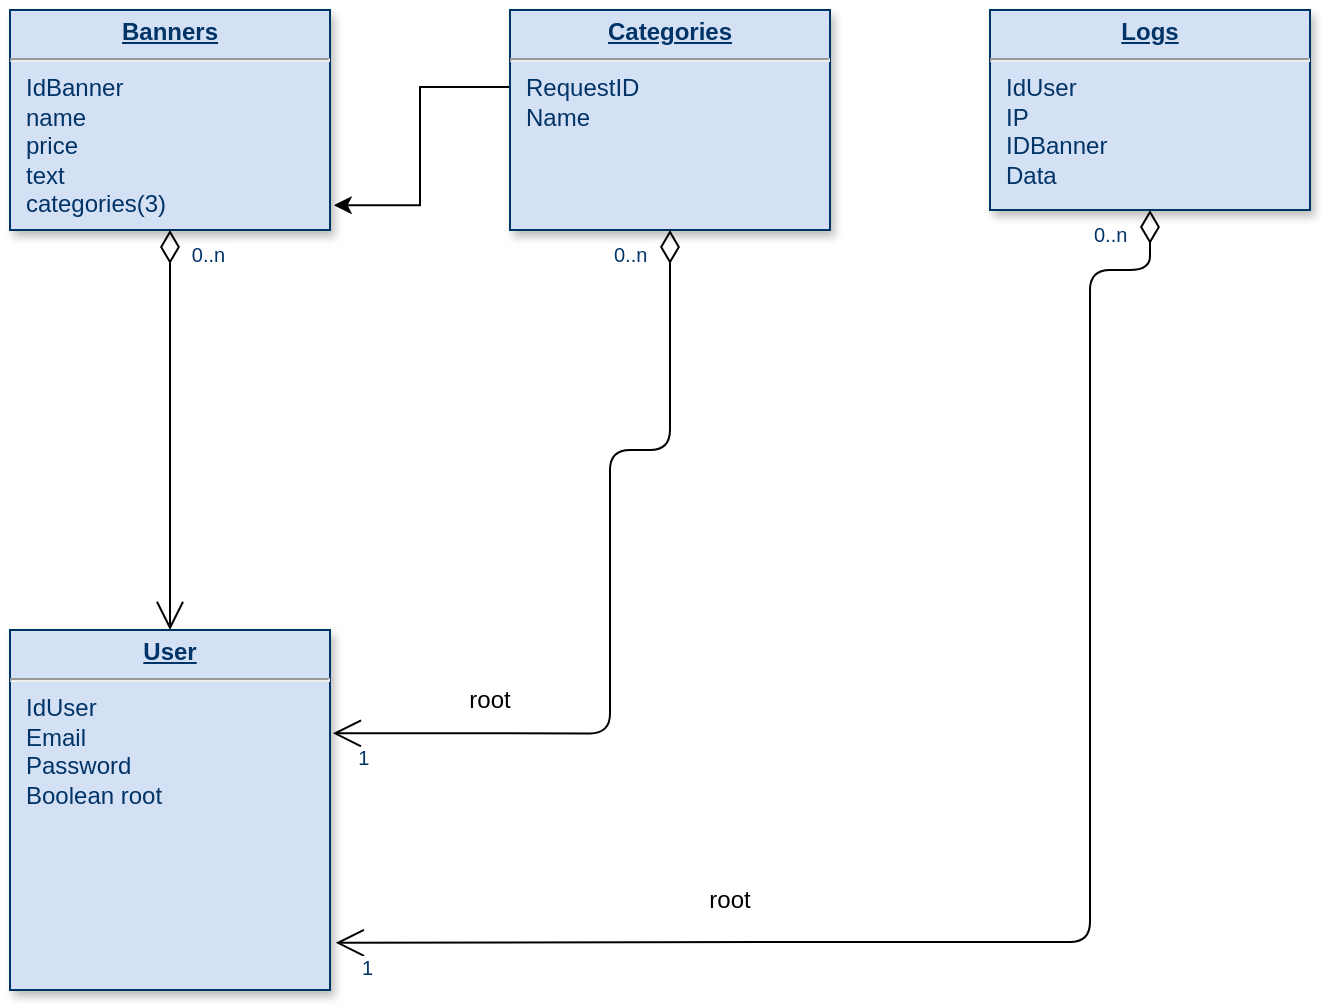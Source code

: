 <mxfile version="18.0.1" type="github">
  <diagram name="Page-1" id="efa7a0a1-bf9b-a30e-e6df-94a7791c09e9">
    <mxGraphModel dx="292" dy="548" grid="1" gridSize="10" guides="1" tooltips="1" connect="1" arrows="1" fold="1" page="1" pageScale="1" pageWidth="826" pageHeight="1169" background="none" math="0" shadow="0">
      <root>
        <mxCell id="0" />
        <mxCell id="1" parent="0" />
        <mxCell id="22" value="&lt;p style=&quot;margin: 0px; margin-top: 4px; text-align: center; text-decoration: underline;&quot;&gt;&lt;strong&gt;User&lt;/strong&gt;&lt;/p&gt;&lt;hr&gt;&lt;p style=&quot;margin: 0px; margin-left: 8px;&quot;&gt;IdUser&lt;/p&gt;&lt;p style=&quot;margin: 0px; margin-left: 8px;&quot;&gt;Email&lt;/p&gt;&lt;p style=&quot;margin: 0px; margin-left: 8px;&quot;&gt;Password&lt;/p&gt;&lt;p style=&quot;margin: 0px; margin-left: 8px;&quot;&gt;Boolean root&lt;/p&gt;" style="verticalAlign=top;align=left;overflow=fill;fontSize=12;fontFamily=Helvetica;html=1;strokeColor=#003366;shadow=1;fillColor=#D4E1F5;fontColor=#003366" parent="1" vertex="1">
          <mxGeometry x="950.0" y="410" width="160.0" height="180" as="geometry" />
        </mxCell>
        <mxCell id="23" value="&lt;p style=&quot;margin: 0px; margin-top: 4px; text-align: center; text-decoration: underline;&quot;&gt;&lt;strong&gt;Banners&lt;/strong&gt;&lt;/p&gt;&lt;hr&gt;&lt;p style=&quot;margin: 0px; margin-left: 8px;&quot;&gt;IdBanner&lt;/p&gt;&lt;p style=&quot;margin: 0px; margin-left: 8px;&quot;&gt;name&lt;/p&gt;&lt;p style=&quot;margin: 0px; margin-left: 8px;&quot;&gt;price&lt;/p&gt;&lt;p style=&quot;margin: 0px; margin-left: 8px;&quot;&gt;text&lt;/p&gt;&lt;p style=&quot;margin: 0px; margin-left: 8px;&quot;&gt;categories(3)&lt;/p&gt;" style="verticalAlign=top;align=left;overflow=fill;fontSize=12;fontFamily=Helvetica;html=1;strokeColor=#003366;shadow=1;fillColor=#D4E1F5;fontColor=#003366" parent="1" vertex="1">
          <mxGeometry x="950" y="100" width="160" height="110" as="geometry" />
        </mxCell>
        <mxCell id="NhdNOb5aXkDNTFYbiQFU-130" value="" style="edgeStyle=orthogonalEdgeStyle;rounded=0;orthogonalLoop=1;jettySize=auto;html=0;entryX=1.012;entryY=0.887;entryDx=0;entryDy=0;entryPerimeter=0;exitX=0.001;exitY=0.35;exitDx=0;exitDy=0;exitPerimeter=0;" edge="1" parent="1" source="35" target="23">
          <mxGeometry relative="1" as="geometry" />
        </mxCell>
        <mxCell id="35" value="&lt;p style=&quot;margin: 0px; margin-top: 4px; text-align: center; text-decoration: underline;&quot;&gt;&lt;strong&gt;Categories&lt;/strong&gt;&lt;/p&gt;&lt;hr&gt;&lt;p style=&quot;margin: 0px; margin-left: 8px;&quot;&gt;RequestID&lt;/p&gt;&lt;p style=&quot;margin: 0px; margin-left: 8px;&quot;&gt;Name&lt;/p&gt;&lt;p style=&quot;margin: 0px; margin-left: 8px;&quot;&gt;&lt;br&gt;&lt;/p&gt;" style="verticalAlign=top;align=left;overflow=fill;fontSize=12;fontFamily=Helvetica;html=1;strokeColor=#003366;shadow=1;fillColor=#D4E1F5;fontColor=#003366" parent="1" vertex="1">
          <mxGeometry x="1200" y="100" width="160" height="110" as="geometry" />
        </mxCell>
        <mxCell id="45" value="" style="endArrow=open;endSize=12;startArrow=diamondThin;startSize=14;startFill=0;edgeStyle=orthogonalEdgeStyle;rounded=0" parent="1" source="23" target="22" edge="1">
          <mxGeometry x="519.36" y="180" as="geometry">
            <mxPoint x="519.36" y="180" as="sourcePoint" />
            <mxPoint x="679.36" y="180" as="targetPoint" />
          </mxGeometry>
        </mxCell>
        <mxCell id="46" value="0..n" style="resizable=0;align=left;verticalAlign=top;labelBackgroundColor=#ffffff;fontSize=10;strokeColor=#003366;shadow=1;fillColor=#D4E1F5;fontColor=#003366" parent="45" connectable="0" vertex="1">
          <mxGeometry x="-1" relative="1" as="geometry">
            <mxPoint x="8.92" as="offset" />
          </mxGeometry>
        </mxCell>
        <mxCell id="84" value="" style="endArrow=open;endSize=12;startArrow=diamondThin;startSize=14;startFill=0;edgeStyle=orthogonalEdgeStyle;exitX=0.5;exitY=1;exitDx=0;exitDy=0;entryX=1.009;entryY=0.287;entryDx=0;entryDy=0;entryPerimeter=0;" parent="1" source="35" target="22" edge="1">
          <mxGeometry x="1389.36" y="130" as="geometry">
            <mxPoint x="1170" y="520" as="sourcePoint" />
            <mxPoint x="1549.36" y="130" as="targetPoint" />
            <Array as="points">
              <mxPoint x="1280" y="320" />
              <mxPoint x="1250" y="320" />
              <mxPoint x="1250" y="462" />
            </Array>
          </mxGeometry>
        </mxCell>
        <mxCell id="85" value="0..n" style="resizable=0;align=left;verticalAlign=top;labelBackgroundColor=#ffffff;fontSize=10;strokeColor=#003366;shadow=1;fillColor=#D4E1F5;fontColor=#003366" parent="84" connectable="0" vertex="1">
          <mxGeometry x="-1" relative="1" as="geometry">
            <mxPoint x="-30" as="offset" />
          </mxGeometry>
        </mxCell>
        <mxCell id="86" value="1" style="resizable=0;align=right;verticalAlign=top;labelBackgroundColor=#ffffff;fontSize=10;strokeColor=#003366;shadow=1;fillColor=#D4E1F5;fontColor=#003366" parent="84" connectable="0" vertex="1">
          <mxGeometry x="1" relative="1" as="geometry">
            <mxPoint x="20" y="2.728e-13" as="offset" />
          </mxGeometry>
        </mxCell>
        <mxCell id="NhdNOb5aXkDNTFYbiQFU-114" value="root" style="text;html=1;strokeColor=none;fillColor=none;align=center;verticalAlign=middle;whiteSpace=wrap;rounded=0;" vertex="1" parent="1">
          <mxGeometry x="1160" y="430" width="60" height="30" as="geometry" />
        </mxCell>
        <mxCell id="NhdNOb5aXkDNTFYbiQFU-117" value="&lt;p style=&quot;margin: 0px; margin-top: 4px; text-align: center; text-decoration: underline;&quot;&gt;&lt;strong&gt;Logs&lt;/strong&gt;&lt;/p&gt;&lt;hr&gt;&lt;p style=&quot;margin: 0px; margin-left: 8px;&quot;&gt;IdUser&lt;/p&gt;&lt;p style=&quot;margin: 0px; margin-left: 8px;&quot;&gt;IP&lt;/p&gt;&lt;p style=&quot;margin: 0px; margin-left: 8px;&quot;&gt;IDBanner&lt;/p&gt;&lt;p style=&quot;margin: 0px; margin-left: 8px;&quot;&gt;Data&lt;/p&gt;" style="verticalAlign=top;align=left;overflow=fill;fontSize=12;fontFamily=Helvetica;html=1;strokeColor=#003366;shadow=1;fillColor=#D4E1F5;fontColor=#003366" vertex="1" parent="1">
          <mxGeometry x="1440.0" y="100.0" width="160" height="100" as="geometry" />
        </mxCell>
        <mxCell id="NhdNOb5aXkDNTFYbiQFU-118" value="" style="endArrow=open;endSize=12;startArrow=diamondThin;startSize=14;startFill=0;edgeStyle=orthogonalEdgeStyle;exitX=0.5;exitY=1;exitDx=0;exitDy=0;entryX=1.018;entryY=0.869;entryDx=0;entryDy=0;entryPerimeter=0;" edge="1" parent="1" target="22">
          <mxGeometry x="1629.36" y="40" as="geometry">
            <mxPoint x="1520" y="200.0" as="sourcePoint" />
            <mxPoint x="1350" y="440" as="targetPoint" />
            <Array as="points">
              <mxPoint x="1520" y="230" />
              <mxPoint x="1490" y="230" />
              <mxPoint x="1490" y="566" />
              <mxPoint x="1350" y="566" />
            </Array>
          </mxGeometry>
        </mxCell>
        <mxCell id="NhdNOb5aXkDNTFYbiQFU-119" value="0..n" style="resizable=0;align=left;verticalAlign=top;labelBackgroundColor=#ffffff;fontSize=10;strokeColor=#003366;shadow=1;fillColor=#D4E1F5;fontColor=#003366" connectable="0" vertex="1" parent="NhdNOb5aXkDNTFYbiQFU-118">
          <mxGeometry x="-1" relative="1" as="geometry">
            <mxPoint x="-30" as="offset" />
          </mxGeometry>
        </mxCell>
        <mxCell id="NhdNOb5aXkDNTFYbiQFU-120" value="1" style="resizable=0;align=right;verticalAlign=top;labelBackgroundColor=#ffffff;fontSize=10;strokeColor=#003366;shadow=1;fillColor=#D4E1F5;fontColor=#003366" connectable="0" vertex="1" parent="NhdNOb5aXkDNTFYbiQFU-118">
          <mxGeometry x="1" relative="1" as="geometry">
            <mxPoint x="20" y="2.728e-13" as="offset" />
          </mxGeometry>
        </mxCell>
        <mxCell id="NhdNOb5aXkDNTFYbiQFU-121" value="root" style="text;html=1;strokeColor=none;fillColor=none;align=center;verticalAlign=middle;whiteSpace=wrap;rounded=0;" vertex="1" parent="1">
          <mxGeometry x="1280" y="530" width="60" height="30" as="geometry" />
        </mxCell>
      </root>
    </mxGraphModel>
  </diagram>
</mxfile>
